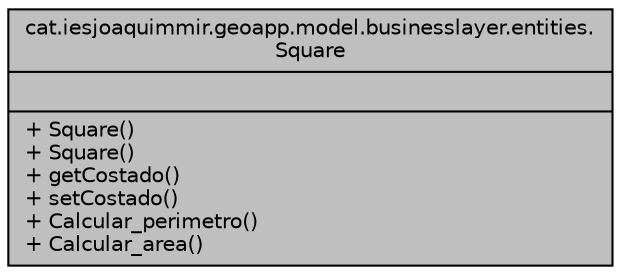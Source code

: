digraph "cat.iesjoaquimmir.geoapp.model.businesslayer.entities.Square"
{
  edge [fontname="Helvetica",fontsize="10",labelfontname="Helvetica",labelfontsize="10"];
  node [fontname="Helvetica",fontsize="10",shape=record];
  Node1 [label="{cat.iesjoaquimmir.geoapp.model.businesslayer.entities.\lSquare\n||+ Square()\l+ Square()\l+ getCostado()\l+ setCostado()\l+ Calcular_perimetro()\l+ Calcular_area()\l}",height=0.2,width=0.4,color="black", fillcolor="grey75", style="filled", fontcolor="black"];
}
